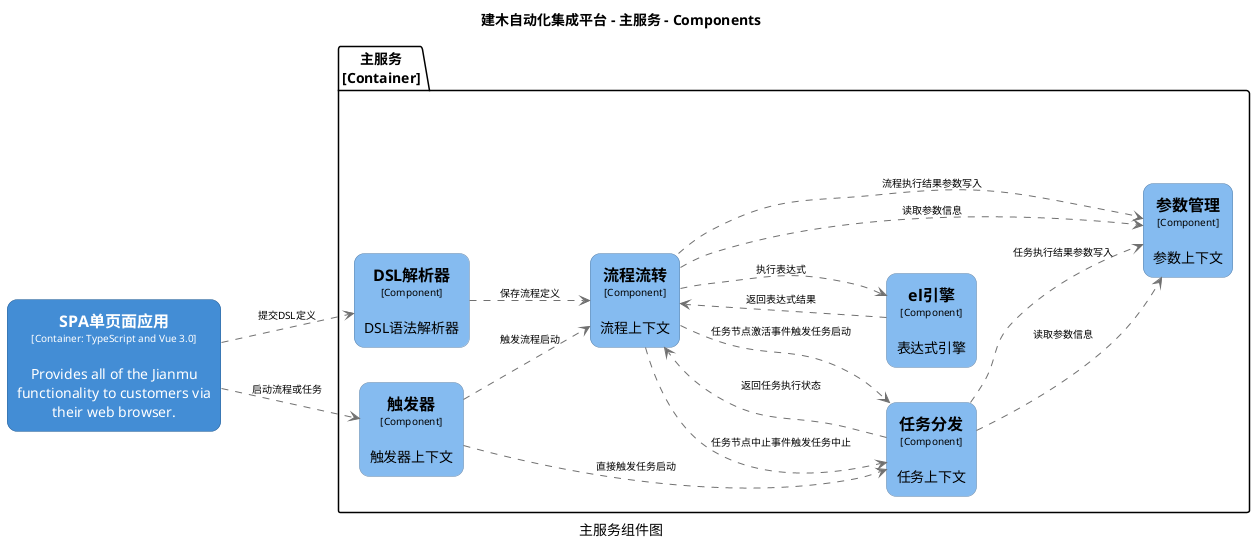 @startuml(id=web-component)
title 建木自动化集成平台 - 主服务 - Components
caption 主服务组件图

skinparam {
  shadowing false
  arrowFontSize 10
  defaultTextAlignment center
  wrapWidth 200
  maxMessageSize 100
}
hide stereotype
left to right direction
skinparam rectangle<<3>> {
  BackgroundColor #438dd5
  FontColor #ffffff
  BorderColor #2E6295
  roundCorner 20
}
skinparam rectangle<<5>> {
  BackgroundColor #85bbf0
  FontColor #000000
  BorderColor #5D82A8
  roundCorner 20
}
skinparam rectangle<<6>> {
  BackgroundColor #85bbf0
  FontColor #000000
  BorderColor #5D82A8
  roundCorner 20
}
skinparam rectangle<<7>> {
  BackgroundColor #85bbf0
  FontColor #000000
  BorderColor #5D82A8
  roundCorner 20
}
skinparam rectangle<<8>> {
  BackgroundColor #85bbf0
  FontColor #000000
  BorderColor #5D82A8
  roundCorner 20
}
skinparam rectangle<<9>> {
  BackgroundColor #85bbf0
  FontColor #000000
  BorderColor #5D82A8
  roundCorner 20
}
skinparam rectangle<<10>> {
  BackgroundColor #85bbf0
  FontColor #000000
  BorderColor #5D82A8
  roundCorner 20
}
rectangle "==SPA单页面应用\n<size:10>[Container: TypeScript and Vue 3.0]</size>\n\nProvides all of the Jianmu functionality to customers via their web browser." <<3>> as 3
package "主服务\n[Container]" {
  rectangle "==DSL解析器\n<size:10>[Component]</size>\n\nDSL语法解析器" <<5>> as 5
  rectangle "==el引擎\n<size:10>[Component]</size>\n\n表达式引擎" <<8>> as 8
  rectangle "==任务分发\n<size:10>[Component]</size>\n\n任务上下文" <<9>> as 9
  rectangle "==参数管理\n<size:10>[Component]</size>\n\n参数上下文" <<10>> as 10
  rectangle "==流程流转\n<size:10>[Component]</size>\n\n流程上下文" <<7>> as 7
  rectangle "==触发器\n<size:10>[Component]</size>\n\n触发器上下文" <<6>> as 6
}
5 .[#707070].> 7 : "保存流程定义"
3 .[#707070].> 5 : "提交DSL定义"
3 .[#707070].> 6 : "启动流程或任务"
8 .[#707070].> 7 : "返回表达式结果"
9 .[#707070].> 10 : "读取参数信息"
9 .[#707070].> 10 : "任务执行结果参数写入"
9 .[#707070].> 7 : "返回任务执行状态"
7 .[#707070].> 8 : "执行表达式"
7 .[#707070].> 9 : "任务节点激活事件触发任务启动"
7 .[#707070].> 9 : "任务节点中止事件触发任务中止"
7 .[#707070].> 10 : "读取参数信息"
7 .[#707070].> 10 : "流程执行结果参数写入"
6 .[#707070].> 9 : "直接触发任务启动"
6 .[#707070].> 7 : "触发流程启动"
@enduml